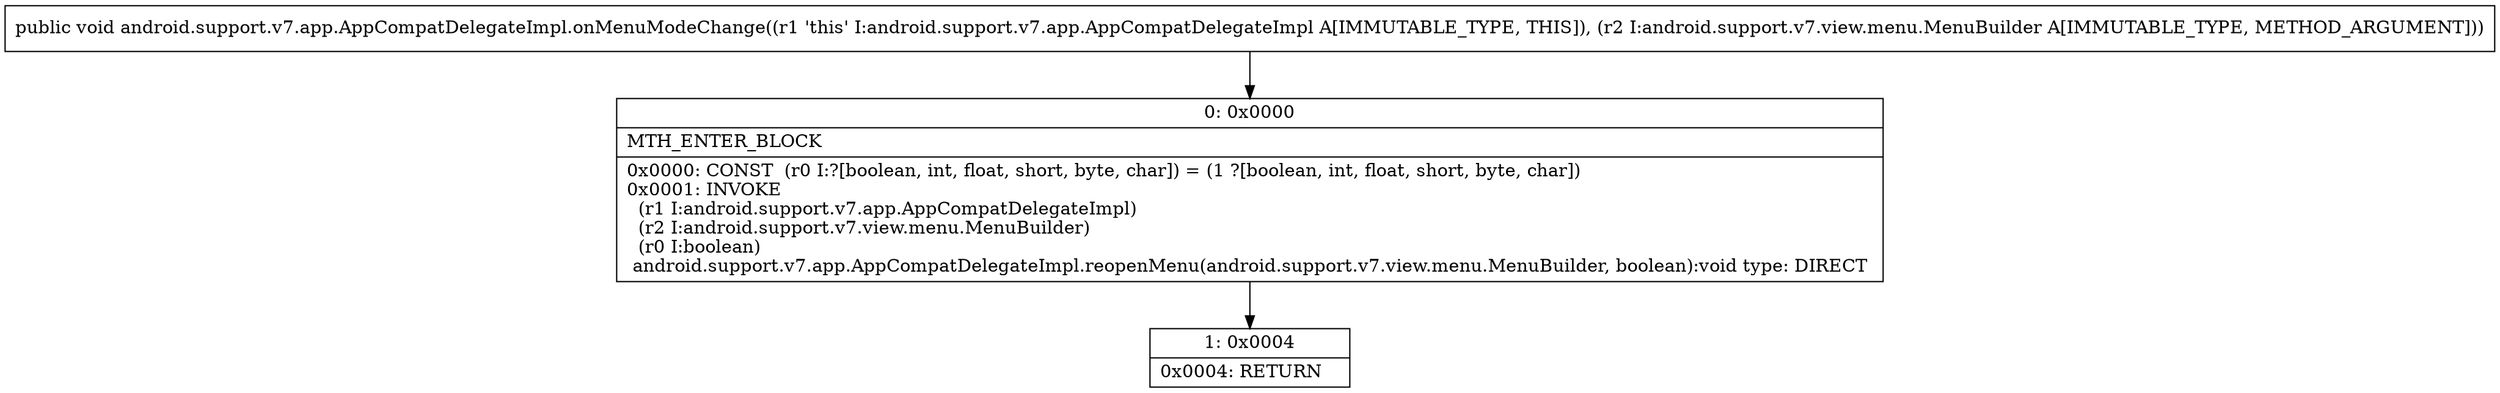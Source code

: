 digraph "CFG forandroid.support.v7.app.AppCompatDelegateImpl.onMenuModeChange(Landroid\/support\/v7\/view\/menu\/MenuBuilder;)V" {
Node_0 [shape=record,label="{0\:\ 0x0000|MTH_ENTER_BLOCK\l|0x0000: CONST  (r0 I:?[boolean, int, float, short, byte, char]) = (1 ?[boolean, int, float, short, byte, char]) \l0x0001: INVOKE  \l  (r1 I:android.support.v7.app.AppCompatDelegateImpl)\l  (r2 I:android.support.v7.view.menu.MenuBuilder)\l  (r0 I:boolean)\l android.support.v7.app.AppCompatDelegateImpl.reopenMenu(android.support.v7.view.menu.MenuBuilder, boolean):void type: DIRECT \l}"];
Node_1 [shape=record,label="{1\:\ 0x0004|0x0004: RETURN   \l}"];
MethodNode[shape=record,label="{public void android.support.v7.app.AppCompatDelegateImpl.onMenuModeChange((r1 'this' I:android.support.v7.app.AppCompatDelegateImpl A[IMMUTABLE_TYPE, THIS]), (r2 I:android.support.v7.view.menu.MenuBuilder A[IMMUTABLE_TYPE, METHOD_ARGUMENT])) }"];
MethodNode -> Node_0;
Node_0 -> Node_1;
}

